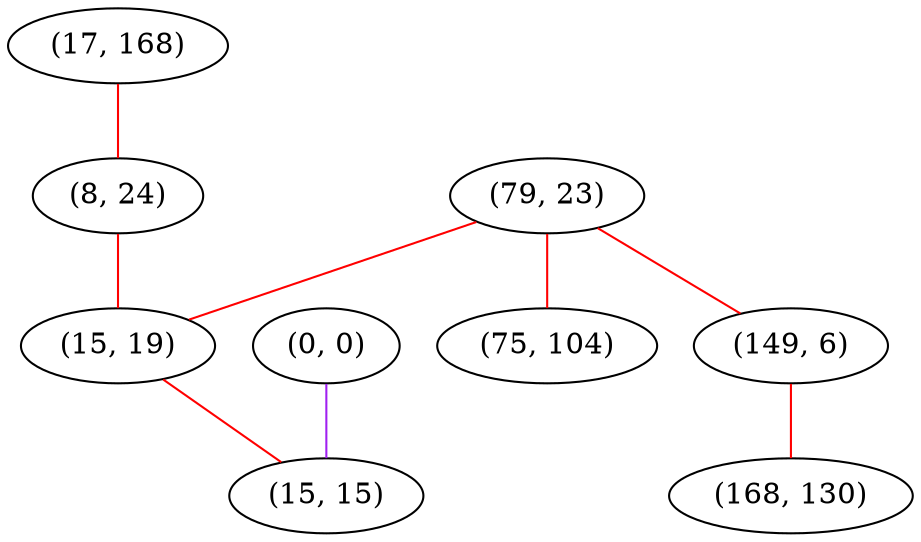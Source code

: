 graph "" {
"(17, 168)";
"(8, 24)";
"(79, 23)";
"(75, 104)";
"(0, 0)";
"(149, 6)";
"(15, 19)";
"(15, 15)";
"(168, 130)";
"(17, 168)" -- "(8, 24)"  [color=red, key=0, weight=1];
"(8, 24)" -- "(15, 19)"  [color=red, key=0, weight=1];
"(79, 23)" -- "(75, 104)"  [color=red, key=0, weight=1];
"(79, 23)" -- "(15, 19)"  [color=red, key=0, weight=1];
"(79, 23)" -- "(149, 6)"  [color=red, key=0, weight=1];
"(0, 0)" -- "(15, 15)"  [color=purple, key=0, weight=4];
"(149, 6)" -- "(168, 130)"  [color=red, key=0, weight=1];
"(15, 19)" -- "(15, 15)"  [color=red, key=0, weight=1];
}
